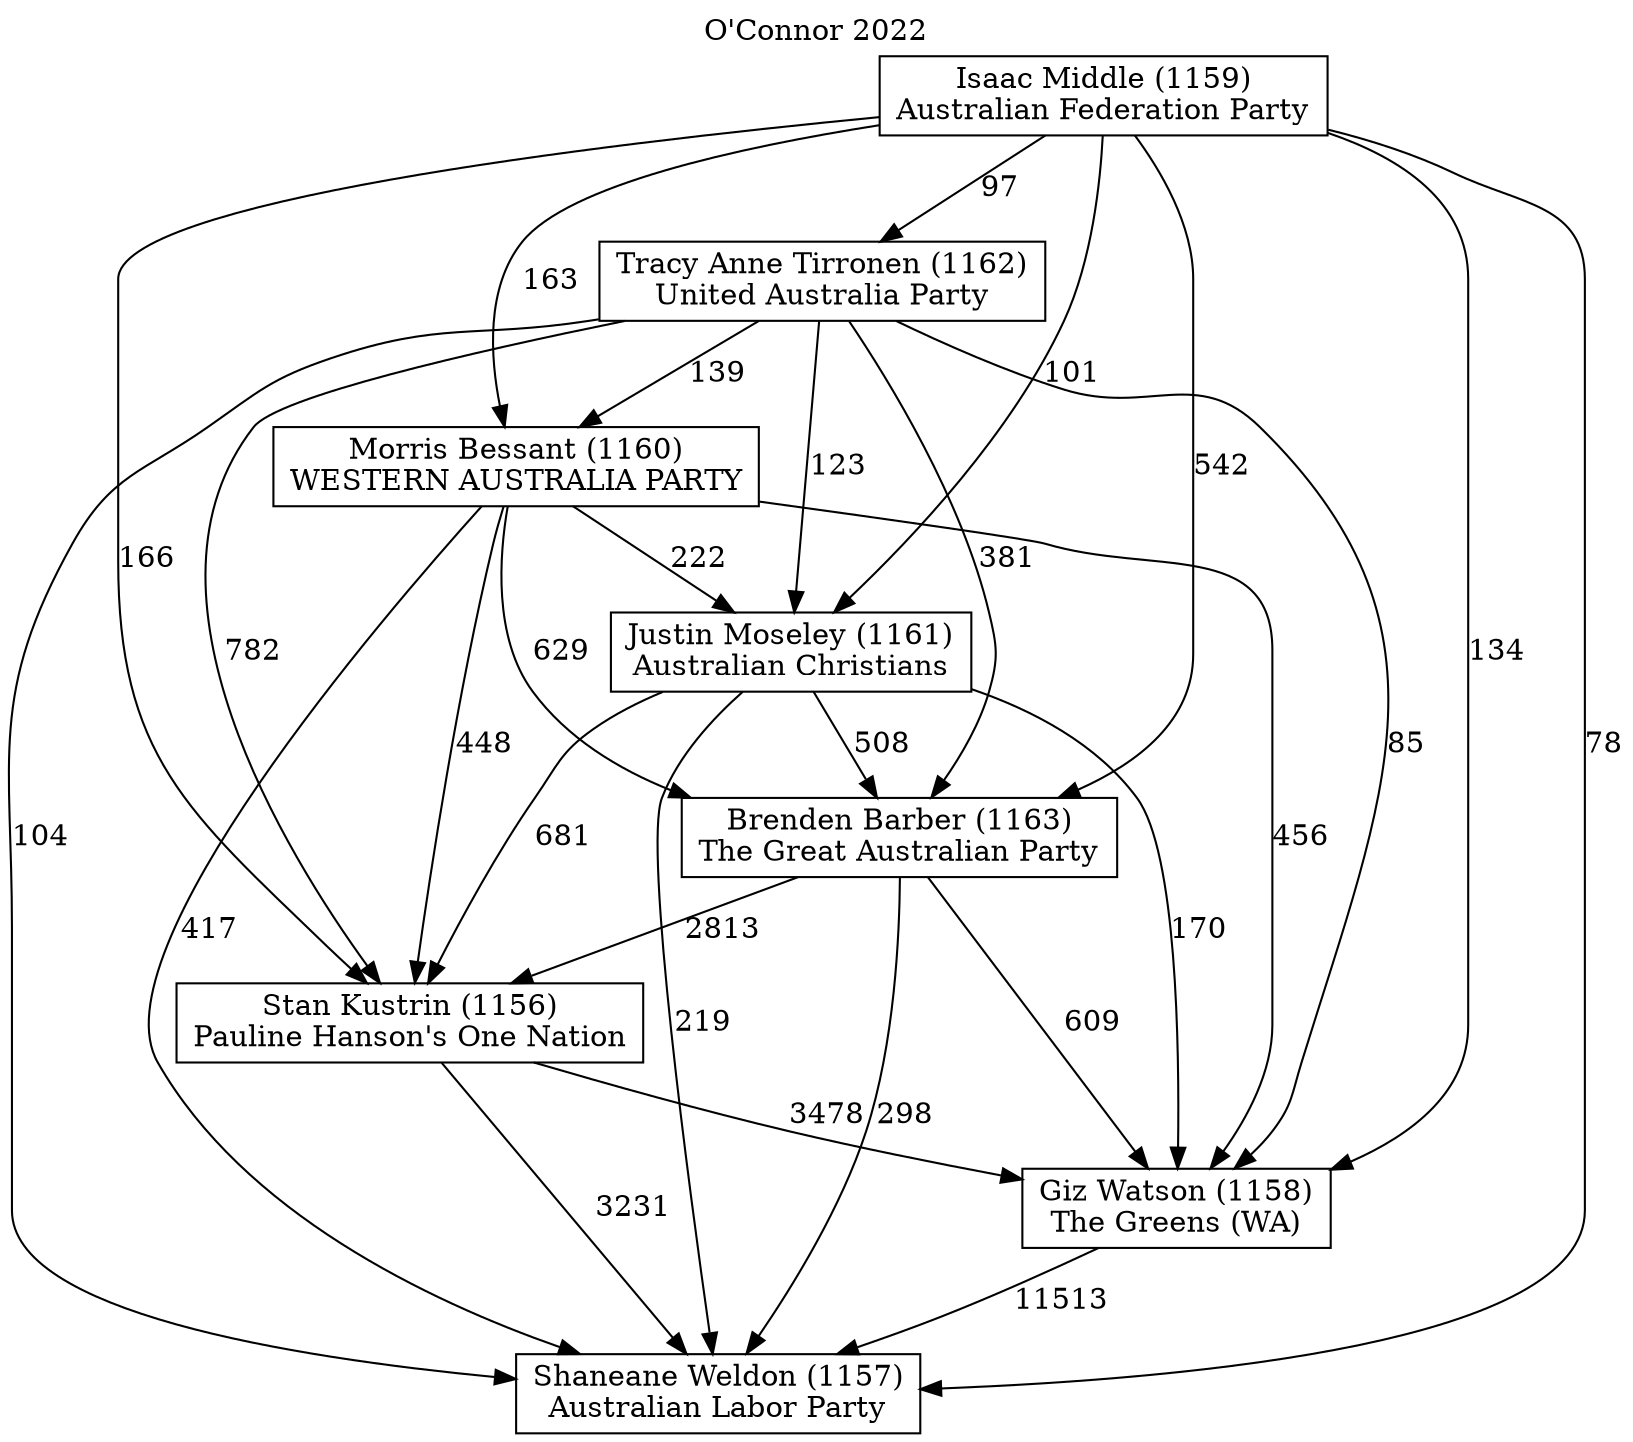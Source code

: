 // House preference flow
digraph "Shaneane Weldon (1157)_O'Connor_2022" {
	graph [label="O'Connor 2022" labelloc=t mclimit=10]
	node [shape=box]
	"Brenden Barber (1163)" [label="Brenden Barber (1163)
The Great Australian Party"]
	"Giz Watson (1158)" [label="Giz Watson (1158)
The Greens (WA)"]
	"Isaac Middle (1159)" [label="Isaac Middle (1159)
Australian Federation Party"]
	"Justin Moseley (1161)" [label="Justin Moseley (1161)
Australian Christians"]
	"Morris Bessant (1160)" [label="Morris Bessant (1160)
WESTERN AUSTRALIA PARTY"]
	"Shaneane Weldon (1157)" [label="Shaneane Weldon (1157)
Australian Labor Party"]
	"Stan Kustrin (1156)" [label="Stan Kustrin (1156)
Pauline Hanson's One Nation"]
	"Tracy Anne Tirronen (1162)" [label="Tracy Anne Tirronen (1162)
United Australia Party"]
	"Brenden Barber (1163)" -> "Giz Watson (1158)" [label=609]
	"Brenden Barber (1163)" -> "Shaneane Weldon (1157)" [label=298]
	"Brenden Barber (1163)" -> "Stan Kustrin (1156)" [label=2813]
	"Giz Watson (1158)" -> "Shaneane Weldon (1157)" [label=11513]
	"Isaac Middle (1159)" -> "Brenden Barber (1163)" [label=542]
	"Isaac Middle (1159)" -> "Giz Watson (1158)" [label=134]
	"Isaac Middle (1159)" -> "Justin Moseley (1161)" [label=101]
	"Isaac Middle (1159)" -> "Morris Bessant (1160)" [label=163]
	"Isaac Middle (1159)" -> "Shaneane Weldon (1157)" [label=78]
	"Isaac Middle (1159)" -> "Stan Kustrin (1156)" [label=166]
	"Isaac Middle (1159)" -> "Tracy Anne Tirronen (1162)" [label=97]
	"Justin Moseley (1161)" -> "Brenden Barber (1163)" [label=508]
	"Justin Moseley (1161)" -> "Giz Watson (1158)" [label=170]
	"Justin Moseley (1161)" -> "Shaneane Weldon (1157)" [label=219]
	"Justin Moseley (1161)" -> "Stan Kustrin (1156)" [label=681]
	"Morris Bessant (1160)" -> "Brenden Barber (1163)" [label=629]
	"Morris Bessant (1160)" -> "Giz Watson (1158)" [label=456]
	"Morris Bessant (1160)" -> "Justin Moseley (1161)" [label=222]
	"Morris Bessant (1160)" -> "Shaneane Weldon (1157)" [label=417]
	"Morris Bessant (1160)" -> "Stan Kustrin (1156)" [label=448]
	"Stan Kustrin (1156)" -> "Giz Watson (1158)" [label=3478]
	"Stan Kustrin (1156)" -> "Shaneane Weldon (1157)" [label=3231]
	"Tracy Anne Tirronen (1162)" -> "Brenden Barber (1163)" [label=381]
	"Tracy Anne Tirronen (1162)" -> "Giz Watson (1158)" [label=85]
	"Tracy Anne Tirronen (1162)" -> "Justin Moseley (1161)" [label=123]
	"Tracy Anne Tirronen (1162)" -> "Morris Bessant (1160)" [label=139]
	"Tracy Anne Tirronen (1162)" -> "Shaneane Weldon (1157)" [label=104]
	"Tracy Anne Tirronen (1162)" -> "Stan Kustrin (1156)" [label=782]
}
